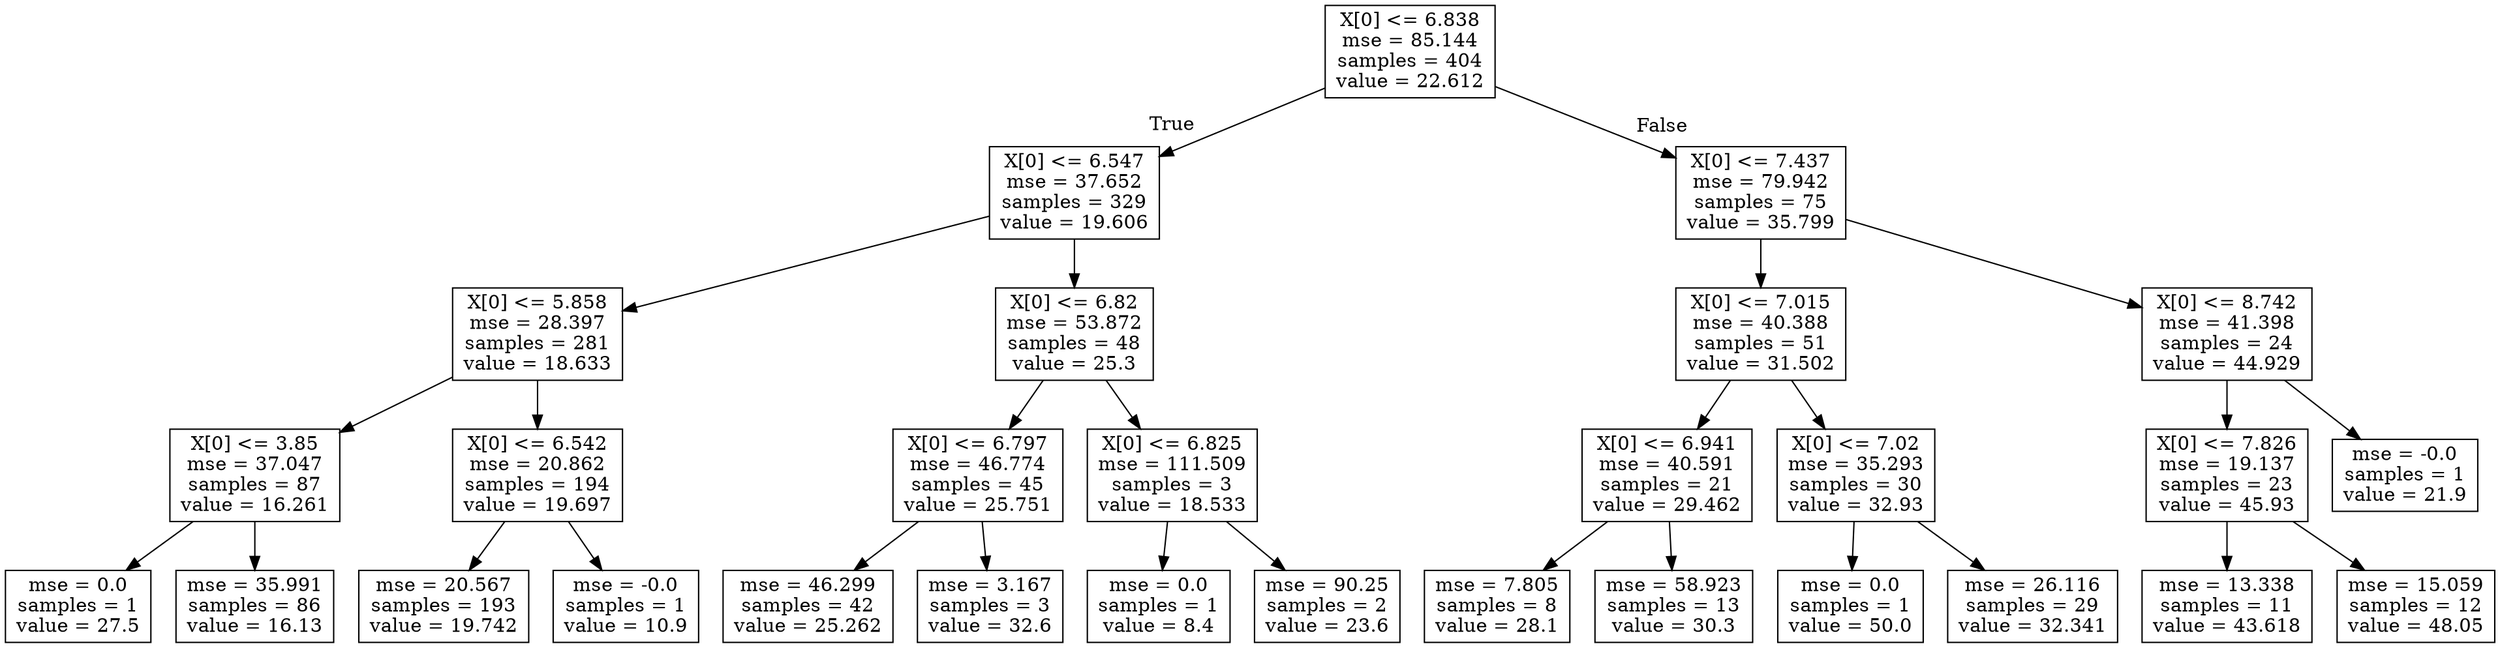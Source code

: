 digraph Tree {
node [shape=box] ;
0 [label="X[0] <= 6.838\nmse = 85.144\nsamples = 404\nvalue = 22.612"] ;
1 [label="X[0] <= 6.547\nmse = 37.652\nsamples = 329\nvalue = 19.606"] ;
0 -> 1 [labeldistance=2.5, labelangle=45, headlabel="True"] ;
2 [label="X[0] <= 5.858\nmse = 28.397\nsamples = 281\nvalue = 18.633"] ;
1 -> 2 ;
3 [label="X[0] <= 3.85\nmse = 37.047\nsamples = 87\nvalue = 16.261"] ;
2 -> 3 ;
4 [label="mse = 0.0\nsamples = 1\nvalue = 27.5"] ;
3 -> 4 ;
5 [label="mse = 35.991\nsamples = 86\nvalue = 16.13"] ;
3 -> 5 ;
6 [label="X[0] <= 6.542\nmse = 20.862\nsamples = 194\nvalue = 19.697"] ;
2 -> 6 ;
7 [label="mse = 20.567\nsamples = 193\nvalue = 19.742"] ;
6 -> 7 ;
8 [label="mse = -0.0\nsamples = 1\nvalue = 10.9"] ;
6 -> 8 ;
9 [label="X[0] <= 6.82\nmse = 53.872\nsamples = 48\nvalue = 25.3"] ;
1 -> 9 ;
10 [label="X[0] <= 6.797\nmse = 46.774\nsamples = 45\nvalue = 25.751"] ;
9 -> 10 ;
11 [label="mse = 46.299\nsamples = 42\nvalue = 25.262"] ;
10 -> 11 ;
12 [label="mse = 3.167\nsamples = 3\nvalue = 32.6"] ;
10 -> 12 ;
13 [label="X[0] <= 6.825\nmse = 111.509\nsamples = 3\nvalue = 18.533"] ;
9 -> 13 ;
14 [label="mse = 0.0\nsamples = 1\nvalue = 8.4"] ;
13 -> 14 ;
15 [label="mse = 90.25\nsamples = 2\nvalue = 23.6"] ;
13 -> 15 ;
16 [label="X[0] <= 7.437\nmse = 79.942\nsamples = 75\nvalue = 35.799"] ;
0 -> 16 [labeldistance=2.5, labelangle=-45, headlabel="False"] ;
17 [label="X[0] <= 7.015\nmse = 40.388\nsamples = 51\nvalue = 31.502"] ;
16 -> 17 ;
18 [label="X[0] <= 6.941\nmse = 40.591\nsamples = 21\nvalue = 29.462"] ;
17 -> 18 ;
19 [label="mse = 7.805\nsamples = 8\nvalue = 28.1"] ;
18 -> 19 ;
20 [label="mse = 58.923\nsamples = 13\nvalue = 30.3"] ;
18 -> 20 ;
21 [label="X[0] <= 7.02\nmse = 35.293\nsamples = 30\nvalue = 32.93"] ;
17 -> 21 ;
22 [label="mse = 0.0\nsamples = 1\nvalue = 50.0"] ;
21 -> 22 ;
23 [label="mse = 26.116\nsamples = 29\nvalue = 32.341"] ;
21 -> 23 ;
24 [label="X[0] <= 8.742\nmse = 41.398\nsamples = 24\nvalue = 44.929"] ;
16 -> 24 ;
25 [label="X[0] <= 7.826\nmse = 19.137\nsamples = 23\nvalue = 45.93"] ;
24 -> 25 ;
26 [label="mse = 13.338\nsamples = 11\nvalue = 43.618"] ;
25 -> 26 ;
27 [label="mse = 15.059\nsamples = 12\nvalue = 48.05"] ;
25 -> 27 ;
28 [label="mse = -0.0\nsamples = 1\nvalue = 21.9"] ;
24 -> 28 ;
}